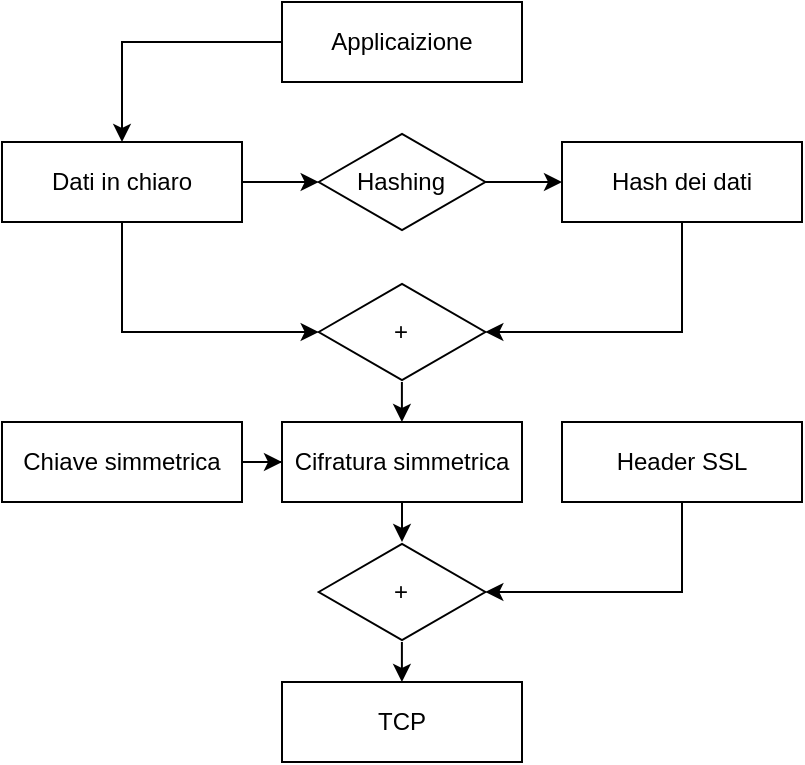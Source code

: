 <mxfile>
    <diagram id="n9Z0bIvHn4drN69mhaSG" name="Page-1">
        <mxGraphModel dx="312" dy="545" grid="0" gridSize="10" guides="1" tooltips="1" connect="1" arrows="1" fold="1" page="0" pageScale="1" pageWidth="827" pageHeight="1169" math="0" shadow="0">
            <root>
                <mxCell id="0"/>
                <mxCell id="1" parent="0"/>
                <mxCell id="5" style="edgeStyle=orthogonalEdgeStyle;rounded=0;orthogonalLoop=1;jettySize=auto;html=1;" edge="1" parent="1" source="2" target="4">
                    <mxGeometry relative="1" as="geometry"/>
                </mxCell>
                <mxCell id="15" style="edgeStyle=orthogonalEdgeStyle;rounded=0;orthogonalLoop=1;jettySize=auto;html=1;" edge="1" parent="1" source="2" target="14">
                    <mxGeometry relative="1" as="geometry">
                        <Array as="points">
                            <mxPoint x="80" y="255"/>
                        </Array>
                    </mxGeometry>
                </mxCell>
                <mxCell id="2" value="Dati in chiaro" style="rounded=0;whiteSpace=wrap;html=1;" vertex="1" parent="1">
                    <mxGeometry x="20" y="160" width="120" height="40" as="geometry"/>
                </mxCell>
                <mxCell id="16" style="edgeStyle=orthogonalEdgeStyle;rounded=0;orthogonalLoop=1;jettySize=auto;html=1;" edge="1" parent="1" source="3" target="14">
                    <mxGeometry relative="1" as="geometry">
                        <Array as="points">
                            <mxPoint x="360" y="255"/>
                        </Array>
                    </mxGeometry>
                </mxCell>
                <mxCell id="3" value="Hash dei dati" style="rounded=0;whiteSpace=wrap;html=1;" vertex="1" parent="1">
                    <mxGeometry x="300" y="160" width="120" height="40" as="geometry"/>
                </mxCell>
                <mxCell id="6" style="edgeStyle=orthogonalEdgeStyle;rounded=0;orthogonalLoop=1;jettySize=auto;html=1;" edge="1" parent="1" source="4" target="3">
                    <mxGeometry relative="1" as="geometry"/>
                </mxCell>
                <mxCell id="4" value="Hashing" style="html=1;whiteSpace=wrap;aspect=fixed;shape=isoRectangle;" vertex="1" parent="1">
                    <mxGeometry x="178.34" y="155" width="83.33" height="50" as="geometry"/>
                </mxCell>
                <mxCell id="22" style="edgeStyle=orthogonalEdgeStyle;rounded=0;orthogonalLoop=1;jettySize=auto;html=1;" edge="1" parent="1" source="8" target="21">
                    <mxGeometry relative="1" as="geometry"/>
                </mxCell>
                <mxCell id="8" value="Cifratura simmetrica" style="rounded=0;whiteSpace=wrap;html=1;" vertex="1" parent="1">
                    <mxGeometry x="160" y="300" width="120" height="40" as="geometry"/>
                </mxCell>
                <mxCell id="10" style="edgeStyle=orthogonalEdgeStyle;rounded=0;orthogonalLoop=1;jettySize=auto;html=1;" edge="1" parent="1" source="9" target="8">
                    <mxGeometry relative="1" as="geometry"/>
                </mxCell>
                <mxCell id="9" value="Chiave simmetrica" style="rounded=0;whiteSpace=wrap;html=1;" vertex="1" parent="1">
                    <mxGeometry x="20" y="300" width="120" height="40" as="geometry"/>
                </mxCell>
                <mxCell id="19" style="edgeStyle=orthogonalEdgeStyle;rounded=0;orthogonalLoop=1;jettySize=auto;html=1;" edge="1" parent="1" source="14" target="8">
                    <mxGeometry relative="1" as="geometry"/>
                </mxCell>
                <mxCell id="14" value="+" style="html=1;whiteSpace=wrap;aspect=fixed;shape=isoRectangle;" vertex="1" parent="1">
                    <mxGeometry x="178.34" y="230" width="83.33" height="50" as="geometry"/>
                </mxCell>
                <mxCell id="23" style="edgeStyle=orthogonalEdgeStyle;rounded=0;orthogonalLoop=1;jettySize=auto;html=1;" edge="1" parent="1" source="20" target="21">
                    <mxGeometry relative="1" as="geometry">
                        <Array as="points">
                            <mxPoint x="360" y="385"/>
                        </Array>
                    </mxGeometry>
                </mxCell>
                <mxCell id="20" value="Header SSL" style="rounded=0;whiteSpace=wrap;html=1;" vertex="1" parent="1">
                    <mxGeometry x="300" y="300" width="120" height="40" as="geometry"/>
                </mxCell>
                <mxCell id="25" style="edgeStyle=orthogonalEdgeStyle;rounded=0;orthogonalLoop=1;jettySize=auto;html=1;" edge="1" parent="1" source="21" target="24">
                    <mxGeometry relative="1" as="geometry"/>
                </mxCell>
                <mxCell id="21" value="+" style="html=1;whiteSpace=wrap;aspect=fixed;shape=isoRectangle;" vertex="1" parent="1">
                    <mxGeometry x="178.34" y="360" width="83.33" height="50" as="geometry"/>
                </mxCell>
                <mxCell id="24" value="TCP" style="rounded=0;whiteSpace=wrap;html=1;" vertex="1" parent="1">
                    <mxGeometry x="160" y="430" width="120" height="40" as="geometry"/>
                </mxCell>
                <mxCell id="27" style="edgeStyle=orthogonalEdgeStyle;rounded=0;orthogonalLoop=1;jettySize=auto;html=1;" edge="1" parent="1" source="26" target="2">
                    <mxGeometry relative="1" as="geometry"/>
                </mxCell>
                <mxCell id="26" value="Applicaizione" style="rounded=0;whiteSpace=wrap;html=1;" vertex="1" parent="1">
                    <mxGeometry x="160" y="90" width="120" height="40" as="geometry"/>
                </mxCell>
            </root>
        </mxGraphModel>
    </diagram>
</mxfile>